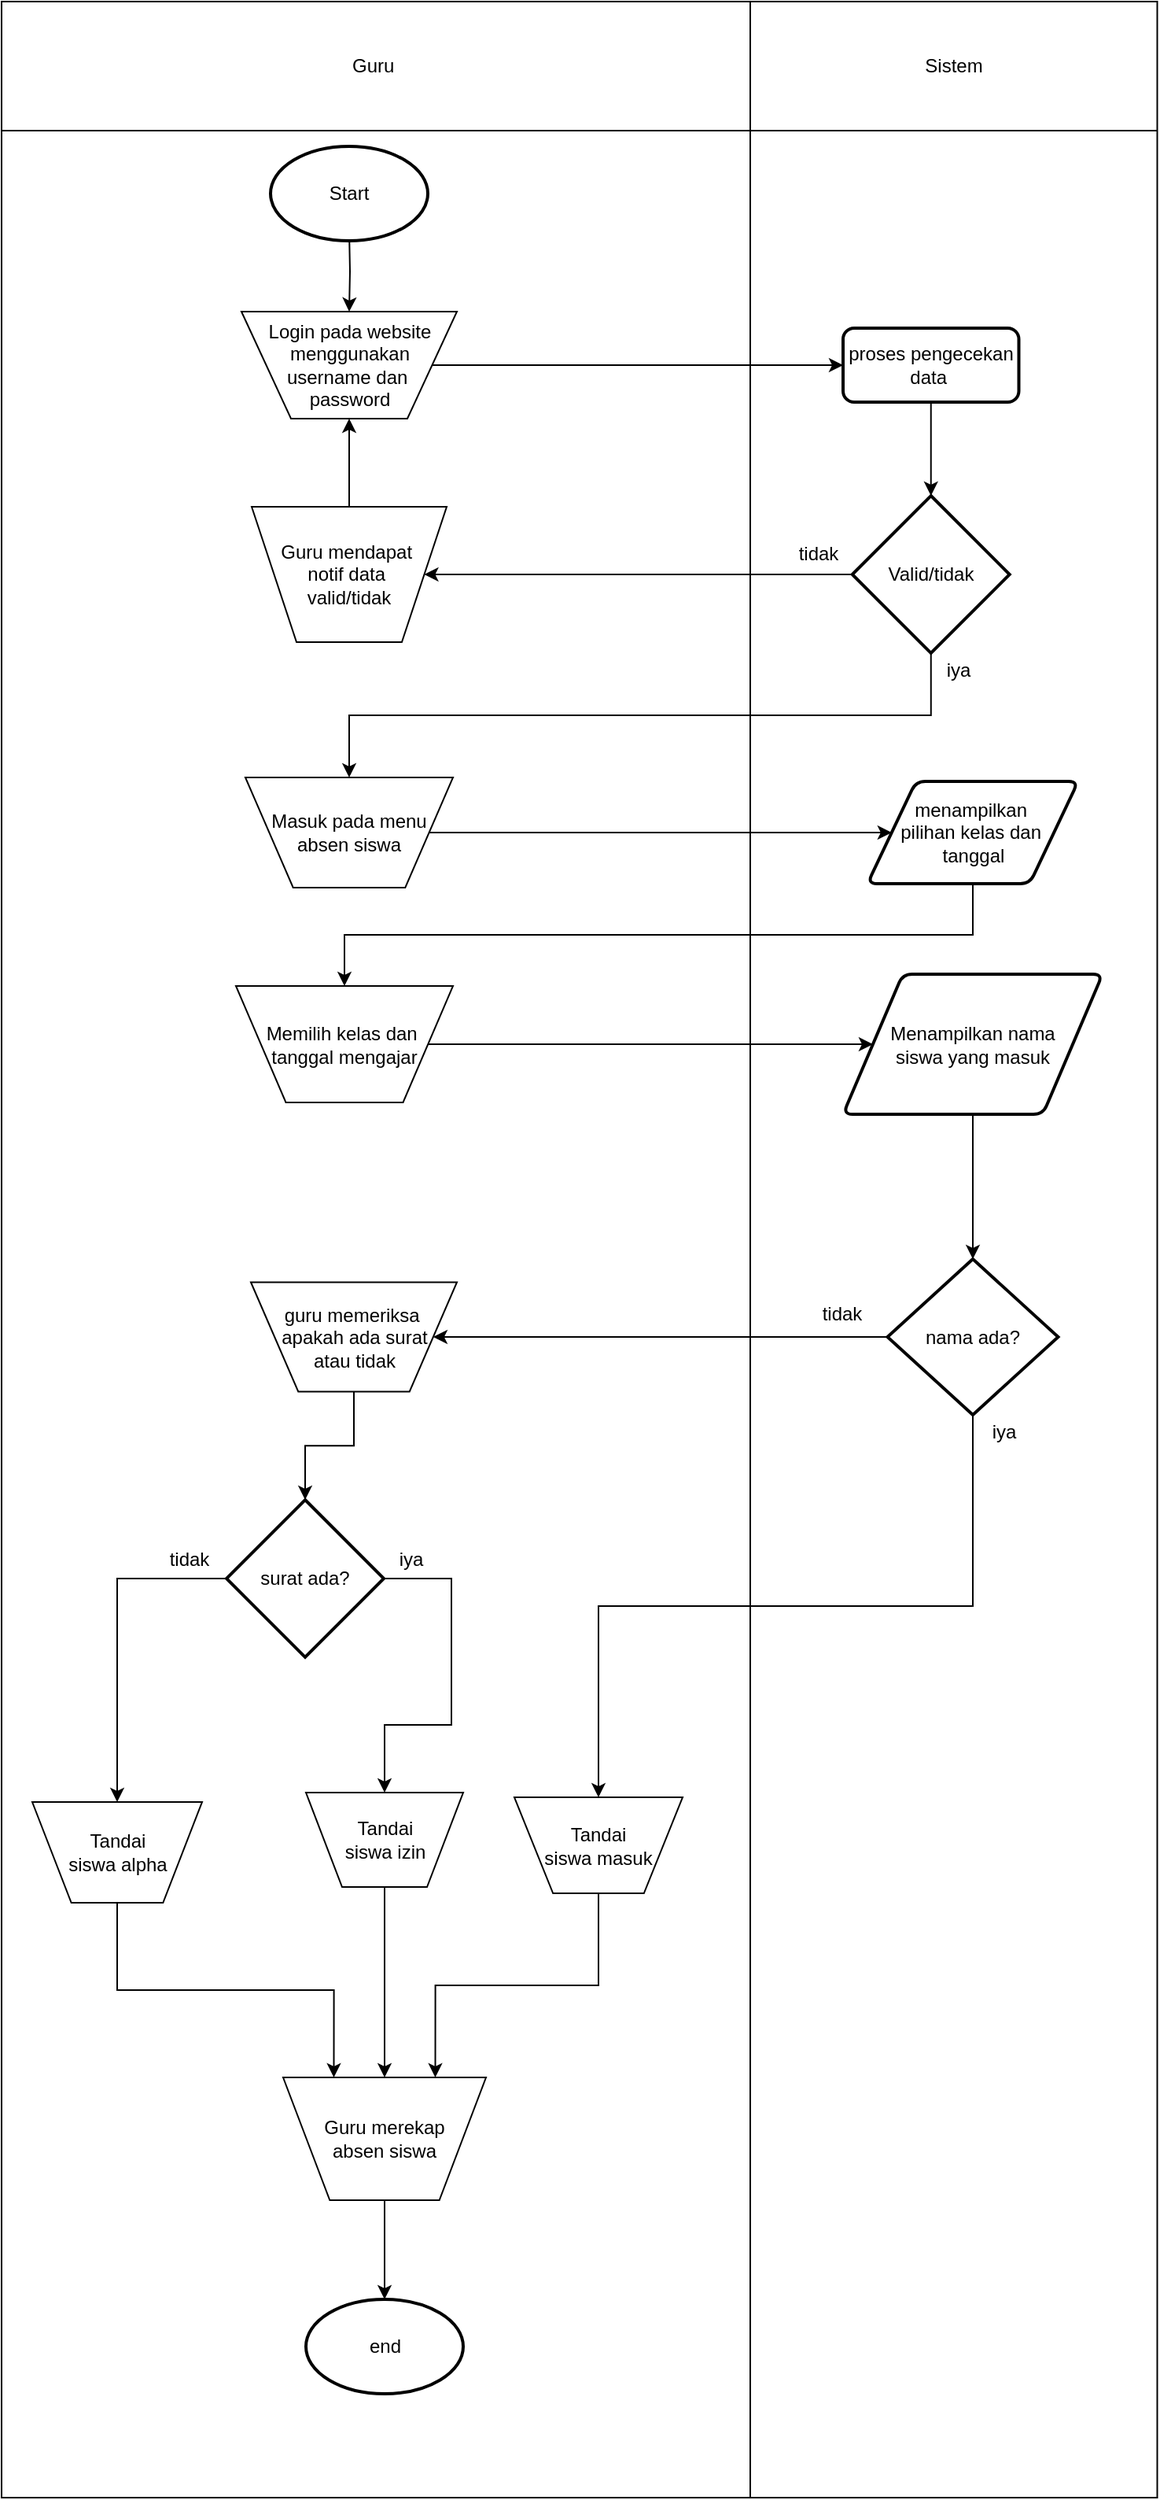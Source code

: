 <mxfile version="20.6.0" type="device"><diagram id="C5RBs43oDa-KdzZeNtuy" name="Page-1"><mxGraphModel dx="1508" dy="888" grid="0" gridSize="10" guides="1" tooltips="1" connect="1" arrows="1" fold="1" page="0" pageScale="1" pageWidth="827" pageHeight="1169" background="#ffffff" math="0" shadow="0"><root><mxCell id="WIyWlLk6GJQsqaUBKTNV-0"/><mxCell id="WIyWlLk6GJQsqaUBKTNV-1" parent="WIyWlLk6GJQsqaUBKTNV-0"/><mxCell id="ISMXXLqB8yMFx91lP_Fx-0" value="" style="shape=table;startSize=0;container=1;collapsible=0;childLayout=tableLayout;" parent="WIyWlLk6GJQsqaUBKTNV-1" vertex="1"><mxGeometry x="-132" y="-7" width="734.75" height="1586" as="geometry"/></mxCell><mxCell id="ISMXXLqB8yMFx91lP_Fx-1" value="" style="shape=tableRow;horizontal=0;startSize=0;swimlaneHead=0;swimlaneBody=0;top=0;left=0;bottom=0;right=0;collapsible=0;dropTarget=0;fillColor=none;points=[[0,0.5],[1,0.5]];portConstraint=eastwest;" parent="ISMXXLqB8yMFx91lP_Fx-0" vertex="1"><mxGeometry width="734.75" height="82" as="geometry"/></mxCell><mxCell id="ISMXXLqB8yMFx91lP_Fx-2" value="Guru&amp;nbsp;" style="shape=partialRectangle;html=1;whiteSpace=wrap;connectable=0;overflow=hidden;fillColor=none;top=0;left=0;bottom=0;right=0;pointerEvents=1;" parent="ISMXXLqB8yMFx91lP_Fx-1" vertex="1"><mxGeometry width="476" height="82" as="geometry"><mxRectangle width="476" height="82" as="alternateBounds"/></mxGeometry></mxCell><mxCell id="ISMXXLqB8yMFx91lP_Fx-3" value="Sistem" style="shape=partialRectangle;html=1;whiteSpace=wrap;connectable=0;overflow=hidden;fillColor=none;top=0;left=0;bottom=0;right=0;pointerEvents=1;" parent="ISMXXLqB8yMFx91lP_Fx-1" vertex="1"><mxGeometry x="476" width="259" height="82" as="geometry"><mxRectangle width="259" height="82" as="alternateBounds"/></mxGeometry></mxCell><mxCell id="ISMXXLqB8yMFx91lP_Fx-4" value="" style="shape=tableRow;horizontal=0;startSize=0;swimlaneHead=0;swimlaneBody=0;top=0;left=0;bottom=0;right=0;collapsible=0;dropTarget=0;fillColor=none;points=[[0,0.5],[1,0.5]];portConstraint=eastwest;" parent="ISMXXLqB8yMFx91lP_Fx-0" vertex="1"><mxGeometry y="82" width="734.75" height="1504" as="geometry"/></mxCell><mxCell id="ISMXXLqB8yMFx91lP_Fx-5" value=",,," style="shape=partialRectangle;html=1;whiteSpace=wrap;connectable=0;overflow=hidden;fillColor=none;top=0;left=0;bottom=0;right=0;pointerEvents=1;" parent="ISMXXLqB8yMFx91lP_Fx-4" vertex="1"><mxGeometry width="476" height="1504" as="geometry"><mxRectangle width="476" height="1504" as="alternateBounds"/></mxGeometry></mxCell><mxCell id="ISMXXLqB8yMFx91lP_Fx-6" value="" style="shape=partialRectangle;html=1;whiteSpace=wrap;connectable=0;overflow=hidden;fillColor=none;top=0;left=0;bottom=0;right=0;pointerEvents=1;" parent="ISMXXLqB8yMFx91lP_Fx-4" vertex="1"><mxGeometry x="476" width="259" height="1504" as="geometry"><mxRectangle width="259" height="1504" as="alternateBounds"/></mxGeometry></mxCell><mxCell id="ISMXXLqB8yMFx91lP_Fx-16" value="" style="edgeStyle=orthogonalEdgeStyle;rounded=0;orthogonalLoop=1;jettySize=auto;html=1;" parent="WIyWlLk6GJQsqaUBKTNV-1" target="ISMXXLqB8yMFx91lP_Fx-8" edge="1"><mxGeometry relative="1" as="geometry"><mxPoint x="89" y="138" as="sourcePoint"/></mxGeometry></mxCell><mxCell id="ISMXXLqB8yMFx91lP_Fx-7" value="Start" style="strokeWidth=2;html=1;shape=mxgraph.flowchart.start_1;whiteSpace=wrap;" parent="WIyWlLk6GJQsqaUBKTNV-1" vertex="1"><mxGeometry x="39" y="85" width="100" height="60" as="geometry"/></mxCell><mxCell id="ISMXXLqB8yMFx91lP_Fx-36" style="edgeStyle=orthogonalEdgeStyle;rounded=0;orthogonalLoop=1;jettySize=auto;html=1;exitX=1;exitY=0.5;exitDx=0;exitDy=0;entryX=0;entryY=0.5;entryDx=0;entryDy=0;" parent="WIyWlLk6GJQsqaUBKTNV-1" source="ISMXXLqB8yMFx91lP_Fx-8" target="ISMXXLqB8yMFx91lP_Fx-34" edge="1"><mxGeometry relative="1" as="geometry"/></mxCell><mxCell id="ISMXXLqB8yMFx91lP_Fx-8" value="Login pada website&lt;br&gt;menggunakan&lt;br&gt;username dan&amp;nbsp;&lt;br&gt;password" style="verticalLabelPosition=middle;verticalAlign=middle;html=1;shape=trapezoid;perimeter=trapezoidPerimeter;whiteSpace=wrap;size=0.23;arcSize=10;flipV=1;labelPosition=center;align=center;" parent="WIyWlLk6GJQsqaUBKTNV-1" vertex="1"><mxGeometry x="20.5" y="190" width="137" height="68" as="geometry"/></mxCell><mxCell id="ISMXXLqB8yMFx91lP_Fx-19" style="edgeStyle=orthogonalEdgeStyle;rounded=0;orthogonalLoop=1;jettySize=auto;html=1;exitX=1;exitY=0.5;exitDx=0;exitDy=0;" parent="WIyWlLk6GJQsqaUBKTNV-1" source="ISMXXLqB8yMFx91lP_Fx-9" target="ISMXXLqB8yMFx91lP_Fx-10" edge="1"><mxGeometry relative="1" as="geometry"/></mxCell><mxCell id="ISMXXLqB8yMFx91lP_Fx-9" value="Masuk pada menu&lt;br&gt;absen siswa" style="verticalLabelPosition=middle;verticalAlign=middle;html=1;shape=trapezoid;perimeter=trapezoidPerimeter;whiteSpace=wrap;size=0.23;arcSize=10;flipV=1;labelPosition=center;align=center;" parent="WIyWlLk6GJQsqaUBKTNV-1" vertex="1"><mxGeometry x="23" y="486" width="132" height="70" as="geometry"/></mxCell><mxCell id="ISMXXLqB8yMFx91lP_Fx-22" style="edgeStyle=orthogonalEdgeStyle;rounded=0;orthogonalLoop=1;jettySize=auto;html=1;exitX=0.5;exitY=1;exitDx=0;exitDy=0;" parent="WIyWlLk6GJQsqaUBKTNV-1" source="ISMXXLqB8yMFx91lP_Fx-10" target="ISMXXLqB8yMFx91lP_Fx-11" edge="1"><mxGeometry relative="1" as="geometry"/></mxCell><mxCell id="ISMXXLqB8yMFx91lP_Fx-10" value="menampilkan&amp;nbsp;&lt;br&gt;pilihan kelas dan&amp;nbsp;&lt;br&gt;tanggal" style="shape=parallelogram;html=1;strokeWidth=2;perimeter=parallelogramPerimeter;whiteSpace=wrap;rounded=1;arcSize=12;size=0.23;" parent="WIyWlLk6GJQsqaUBKTNV-1" vertex="1"><mxGeometry x="418.5" y="488.5" width="134" height="65" as="geometry"/></mxCell><mxCell id="ISMXXLqB8yMFx91lP_Fx-23" style="edgeStyle=orthogonalEdgeStyle;rounded=0;orthogonalLoop=1;jettySize=auto;html=1;exitX=1;exitY=0.5;exitDx=0;exitDy=0;" parent="WIyWlLk6GJQsqaUBKTNV-1" source="ISMXXLqB8yMFx91lP_Fx-11" target="ISMXXLqB8yMFx91lP_Fx-12" edge="1"><mxGeometry relative="1" as="geometry"/></mxCell><mxCell id="ISMXXLqB8yMFx91lP_Fx-11" value="Memilih kelas dan&amp;nbsp;&lt;br&gt;tanggal mengajar" style="verticalLabelPosition=middle;verticalAlign=middle;html=1;shape=trapezoid;perimeter=trapezoidPerimeter;whiteSpace=wrap;size=0.23;arcSize=10;flipV=1;labelPosition=center;align=center;" parent="WIyWlLk6GJQsqaUBKTNV-1" vertex="1"><mxGeometry x="17" y="618.5" width="138" height="74" as="geometry"/></mxCell><mxCell id="ISMXXLqB8yMFx91lP_Fx-24" style="edgeStyle=orthogonalEdgeStyle;rounded=0;orthogonalLoop=1;jettySize=auto;html=1;exitX=0.5;exitY=1;exitDx=0;exitDy=0;entryX=0.5;entryY=0;entryDx=0;entryDy=0;entryPerimeter=0;" parent="WIyWlLk6GJQsqaUBKTNV-1" source="ISMXXLqB8yMFx91lP_Fx-12" target="ISMXXLqB8yMFx91lP_Fx-13" edge="1"><mxGeometry relative="1" as="geometry"/></mxCell><mxCell id="ISMXXLqB8yMFx91lP_Fx-12" value="Menampilkan nama &lt;br&gt;siswa&amp;nbsp;yang masuk" style="shape=parallelogram;html=1;strokeWidth=2;perimeter=parallelogramPerimeter;whiteSpace=wrap;rounded=1;arcSize=12;size=0.23;" parent="WIyWlLk6GJQsqaUBKTNV-1" vertex="1"><mxGeometry x="403" y="611" width="165" height="89" as="geometry"/></mxCell><mxCell id="ISMXXLqB8yMFx91lP_Fx-25" style="edgeStyle=orthogonalEdgeStyle;rounded=0;orthogonalLoop=1;jettySize=auto;html=1;exitX=0;exitY=0.5;exitDx=0;exitDy=0;exitPerimeter=0;entryX=1;entryY=0.5;entryDx=0;entryDy=0;" parent="WIyWlLk6GJQsqaUBKTNV-1" source="ISMXXLqB8yMFx91lP_Fx-13" target="ISMXXLqB8yMFx91lP_Fx-14" edge="1"><mxGeometry relative="1" as="geometry"/></mxCell><mxCell id="ISMXXLqB8yMFx91lP_Fx-42" style="edgeStyle=orthogonalEdgeStyle;rounded=0;orthogonalLoop=1;jettySize=auto;html=1;exitX=0.5;exitY=1;exitDx=0;exitDy=0;exitPerimeter=0;entryX=0.5;entryY=0;entryDx=0;entryDy=0;" parent="WIyWlLk6GJQsqaUBKTNV-1" source="ISMXXLqB8yMFx91lP_Fx-13" target="ISMXXLqB8yMFx91lP_Fx-33" edge="1"><mxGeometry relative="1" as="geometry"/></mxCell><mxCell id="ISMXXLqB8yMFx91lP_Fx-13" value="nama ada?" style="strokeWidth=2;html=1;shape=mxgraph.flowchart.decision;whiteSpace=wrap;" parent="WIyWlLk6GJQsqaUBKTNV-1" vertex="1"><mxGeometry x="431.25" y="792" width="108.5" height="99" as="geometry"/></mxCell><mxCell id="ISMXXLqB8yMFx91lP_Fx-26" style="edgeStyle=orthogonalEdgeStyle;rounded=0;orthogonalLoop=1;jettySize=auto;html=1;exitX=0.5;exitY=1;exitDx=0;exitDy=0;entryX=0.5;entryY=0;entryDx=0;entryDy=0;entryPerimeter=0;" parent="WIyWlLk6GJQsqaUBKTNV-1" source="ISMXXLqB8yMFx91lP_Fx-14" target="ISMXXLqB8yMFx91lP_Fx-15" edge="1"><mxGeometry relative="1" as="geometry"/></mxCell><mxCell id="ISMXXLqB8yMFx91lP_Fx-14" value="guru memeriksa&amp;nbsp;&lt;br&gt;apakah ada surat&lt;br&gt;atau tidak" style="verticalLabelPosition=middle;verticalAlign=middle;html=1;shape=trapezoid;perimeter=trapezoidPerimeter;whiteSpace=wrap;size=0.23;arcSize=10;flipV=1;labelPosition=center;align=center;" parent="WIyWlLk6GJQsqaUBKTNV-1" vertex="1"><mxGeometry x="26.5" y="806.75" width="131" height="69.5" as="geometry"/></mxCell><mxCell id="ISMXXLqB8yMFx91lP_Fx-30" style="edgeStyle=orthogonalEdgeStyle;rounded=0;orthogonalLoop=1;jettySize=auto;html=1;exitX=1;exitY=0.5;exitDx=0;exitDy=0;exitPerimeter=0;entryX=0.5;entryY=0;entryDx=0;entryDy=0;" parent="WIyWlLk6GJQsqaUBKTNV-1" source="ISMXXLqB8yMFx91lP_Fx-15" target="ISMXXLqB8yMFx91lP_Fx-29" edge="1"><mxGeometry relative="1" as="geometry"><mxPoint x="176.5" y="1139" as="targetPoint"/><Array as="points"><mxPoint x="154" y="995"/><mxPoint x="154" y="1088"/><mxPoint x="112" y="1088"/></Array></mxGeometry></mxCell><mxCell id="ISMXXLqB8yMFx91lP_Fx-31" style="edgeStyle=orthogonalEdgeStyle;rounded=0;orthogonalLoop=1;jettySize=auto;html=1;exitX=0;exitY=0.5;exitDx=0;exitDy=0;exitPerimeter=0;entryX=0.5;entryY=0;entryDx=0;entryDy=0;" parent="WIyWlLk6GJQsqaUBKTNV-1" source="ISMXXLqB8yMFx91lP_Fx-15" target="ISMXXLqB8yMFx91lP_Fx-28" edge="1"><mxGeometry relative="1" as="geometry"/></mxCell><mxCell id="CeoXu0PI3NouAYuK2j0l-1" style="edgeStyle=orthogonalEdgeStyle;rounded=0;orthogonalLoop=1;jettySize=auto;html=1;exitX=0.5;exitY=0;exitDx=0;exitDy=0;exitPerimeter=0;" parent="WIyWlLk6GJQsqaUBKTNV-1" source="ISMXXLqB8yMFx91lP_Fx-15" edge="1"><mxGeometry relative="1" as="geometry"><mxPoint x="61" y="987" as="targetPoint"/></mxGeometry></mxCell><mxCell id="ISMXXLqB8yMFx91lP_Fx-15" value="surat ada?" style="strokeWidth=2;html=1;shape=mxgraph.flowchart.decision;whiteSpace=wrap;" parent="WIyWlLk6GJQsqaUBKTNV-1" vertex="1"><mxGeometry x="11" y="945" width="100" height="100" as="geometry"/></mxCell><mxCell id="ISMXXLqB8yMFx91lP_Fx-45" style="edgeStyle=orthogonalEdgeStyle;rounded=0;orthogonalLoop=1;jettySize=auto;html=1;exitX=0.5;exitY=1;exitDx=0;exitDy=0;entryX=0.25;entryY=0;entryDx=0;entryDy=0;" parent="WIyWlLk6GJQsqaUBKTNV-1" source="ISMXXLqB8yMFx91lP_Fx-28" target="ISMXXLqB8yMFx91lP_Fx-32" edge="1"><mxGeometry relative="1" as="geometry"><mxPoint x="104" y="1307" as="targetPoint"/></mxGeometry></mxCell><mxCell id="ISMXXLqB8yMFx91lP_Fx-28" value="Tandai&lt;br&gt;siswa alpha" style="verticalLabelPosition=middle;verticalAlign=middle;html=1;shape=trapezoid;perimeter=trapezoidPerimeter;whiteSpace=wrap;size=0.23;arcSize=10;flipV=1;labelPosition=center;align=center;" parent="WIyWlLk6GJQsqaUBKTNV-1" vertex="1"><mxGeometry x="-112.5" y="1137" width="108" height="64" as="geometry"/></mxCell><mxCell id="ISMXXLqB8yMFx91lP_Fx-44" style="edgeStyle=orthogonalEdgeStyle;rounded=0;orthogonalLoop=1;jettySize=auto;html=1;exitX=0.5;exitY=1;exitDx=0;exitDy=0;entryX=0.5;entryY=0;entryDx=0;entryDy=0;" parent="WIyWlLk6GJQsqaUBKTNV-1" source="ISMXXLqB8yMFx91lP_Fx-29" target="ISMXXLqB8yMFx91lP_Fx-32" edge="1"><mxGeometry relative="1" as="geometry"/></mxCell><mxCell id="ISMXXLqB8yMFx91lP_Fx-29" value="Tandai&lt;br&gt;siswa izin" style="verticalLabelPosition=middle;verticalAlign=middle;html=1;shape=trapezoid;perimeter=trapezoidPerimeter;whiteSpace=wrap;size=0.23;arcSize=10;flipV=1;labelPosition=center;align=center;" parent="WIyWlLk6GJQsqaUBKTNV-1" vertex="1"><mxGeometry x="61.5" y="1131" width="100" height="60" as="geometry"/></mxCell><mxCell id="ISMXXLqB8yMFx91lP_Fx-47" value="" style="edgeStyle=orthogonalEdgeStyle;rounded=0;orthogonalLoop=1;jettySize=auto;html=1;" parent="WIyWlLk6GJQsqaUBKTNV-1" source="ISMXXLqB8yMFx91lP_Fx-32" target="ISMXXLqB8yMFx91lP_Fx-46" edge="1"><mxGeometry relative="1" as="geometry"/></mxCell><mxCell id="ISMXXLqB8yMFx91lP_Fx-32" value="Guru merekap&lt;br&gt;absen siswa" style="verticalLabelPosition=middle;verticalAlign=middle;html=1;shape=trapezoid;perimeter=trapezoidPerimeter;whiteSpace=wrap;size=0.23;arcSize=10;flipV=1;labelPosition=center;align=center;" parent="WIyWlLk6GJQsqaUBKTNV-1" vertex="1"><mxGeometry x="47" y="1312" width="129" height="78" as="geometry"/></mxCell><mxCell id="ISMXXLqB8yMFx91lP_Fx-48" style="edgeStyle=orthogonalEdgeStyle;rounded=0;orthogonalLoop=1;jettySize=auto;html=1;exitX=0.5;exitY=1;exitDx=0;exitDy=0;entryX=0.75;entryY=0;entryDx=0;entryDy=0;" parent="WIyWlLk6GJQsqaUBKTNV-1" source="ISMXXLqB8yMFx91lP_Fx-33" target="ISMXXLqB8yMFx91lP_Fx-32" edge="1"><mxGeometry relative="1" as="geometry"/></mxCell><mxCell id="ISMXXLqB8yMFx91lP_Fx-33" value="Tandai&lt;br&gt;siswa masuk" style="verticalLabelPosition=middle;verticalAlign=middle;html=1;shape=trapezoid;perimeter=trapezoidPerimeter;whiteSpace=wrap;size=0.23;arcSize=10;flipV=1;labelPosition=center;align=center;" parent="WIyWlLk6GJQsqaUBKTNV-1" vertex="1"><mxGeometry x="194" y="1134" width="107" height="61" as="geometry"/></mxCell><mxCell id="ISMXXLqB8yMFx91lP_Fx-37" style="edgeStyle=orthogonalEdgeStyle;rounded=0;orthogonalLoop=1;jettySize=auto;html=1;exitX=0.5;exitY=1;exitDx=0;exitDy=0;" parent="WIyWlLk6GJQsqaUBKTNV-1" source="ISMXXLqB8yMFx91lP_Fx-34" target="ISMXXLqB8yMFx91lP_Fx-35" edge="1"><mxGeometry relative="1" as="geometry"/></mxCell><mxCell id="ISMXXLqB8yMFx91lP_Fx-34" value="proses pengecekan&lt;br&gt;data&amp;nbsp;" style="rounded=1;whiteSpace=wrap;html=1;absoluteArcSize=1;arcSize=14;strokeWidth=2;" parent="WIyWlLk6GJQsqaUBKTNV-1" vertex="1"><mxGeometry x="403" y="200.5" width="111.75" height="47" as="geometry"/></mxCell><mxCell id="ISMXXLqB8yMFx91lP_Fx-39" style="edgeStyle=orthogonalEdgeStyle;rounded=0;orthogonalLoop=1;jettySize=auto;html=1;exitX=0;exitY=0.5;exitDx=0;exitDy=0;exitPerimeter=0;entryX=1;entryY=0.5;entryDx=0;entryDy=0;" parent="WIyWlLk6GJQsqaUBKTNV-1" source="ISMXXLqB8yMFx91lP_Fx-35" target="ISMXXLqB8yMFx91lP_Fx-38" edge="1"><mxGeometry relative="1" as="geometry"/></mxCell><mxCell id="ISMXXLqB8yMFx91lP_Fx-41" style="edgeStyle=orthogonalEdgeStyle;rounded=0;orthogonalLoop=1;jettySize=auto;html=1;exitX=0.5;exitY=1;exitDx=0;exitDy=0;exitPerimeter=0;" parent="WIyWlLk6GJQsqaUBKTNV-1" source="ISMXXLqB8yMFx91lP_Fx-35" target="ISMXXLqB8yMFx91lP_Fx-9" edge="1"><mxGeometry relative="1" as="geometry"/></mxCell><mxCell id="ISMXXLqB8yMFx91lP_Fx-35" value="Valid/tidak" style="strokeWidth=2;html=1;shape=mxgraph.flowchart.decision;whiteSpace=wrap;" parent="WIyWlLk6GJQsqaUBKTNV-1" vertex="1"><mxGeometry x="408.88" y="307" width="100" height="100" as="geometry"/></mxCell><mxCell id="ISMXXLqB8yMFx91lP_Fx-40" style="edgeStyle=orthogonalEdgeStyle;rounded=0;orthogonalLoop=1;jettySize=auto;html=1;exitX=0.5;exitY=0;exitDx=0;exitDy=0;entryX=0.5;entryY=1;entryDx=0;entryDy=0;" parent="WIyWlLk6GJQsqaUBKTNV-1" source="ISMXXLqB8yMFx91lP_Fx-38" target="ISMXXLqB8yMFx91lP_Fx-8" edge="1"><mxGeometry relative="1" as="geometry"/></mxCell><mxCell id="ISMXXLqB8yMFx91lP_Fx-38" value="Guru mendapat&amp;nbsp;&lt;br&gt;notif data&amp;nbsp;&lt;br&gt;valid/tidak" style="verticalLabelPosition=middle;verticalAlign=middle;html=1;shape=trapezoid;perimeter=trapezoidPerimeter;whiteSpace=wrap;size=0.23;arcSize=10;flipV=1;labelPosition=center;align=center;" parent="WIyWlLk6GJQsqaUBKTNV-1" vertex="1"><mxGeometry x="27" y="314" width="124" height="86" as="geometry"/></mxCell><mxCell id="ISMXXLqB8yMFx91lP_Fx-46" value="end" style="strokeWidth=2;html=1;shape=mxgraph.flowchart.start_1;whiteSpace=wrap;" parent="WIyWlLk6GJQsqaUBKTNV-1" vertex="1"><mxGeometry x="61.5" y="1453" width="100" height="60" as="geometry"/></mxCell><mxCell id="ISMXXLqB8yMFx91lP_Fx-49" value="iya" style="text;html=1;resizable=0;autosize=1;align=center;verticalAlign=middle;points=[];fillColor=none;strokeColor=none;rounded=0;" parent="WIyWlLk6GJQsqaUBKTNV-1" vertex="1"><mxGeometry x="488" y="889" width="33" height="26" as="geometry"/></mxCell><mxCell id="ISMXXLqB8yMFx91lP_Fx-51" value="tidak" style="text;html=1;resizable=0;autosize=1;align=center;verticalAlign=middle;points=[];fillColor=none;strokeColor=none;rounded=0;" parent="WIyWlLk6GJQsqaUBKTNV-1" vertex="1"><mxGeometry x="380.5" y="814" width="43" height="26" as="geometry"/></mxCell><mxCell id="ISMXXLqB8yMFx91lP_Fx-52" value="tidak" style="text;html=1;resizable=0;autosize=1;align=center;verticalAlign=middle;points=[];fillColor=none;strokeColor=none;rounded=0;" parent="WIyWlLk6GJQsqaUBKTNV-1" vertex="1"><mxGeometry x="-35" y="970" width="43" height="26" as="geometry"/></mxCell><mxCell id="ISMXXLqB8yMFx91lP_Fx-53" value="iya" style="text;html=1;resizable=0;autosize=1;align=center;verticalAlign=middle;points=[];fillColor=none;strokeColor=none;rounded=0;" parent="WIyWlLk6GJQsqaUBKTNV-1" vertex="1"><mxGeometry x="111" y="970" width="33" height="26" as="geometry"/></mxCell><mxCell id="ISMXXLqB8yMFx91lP_Fx-55" value="tidak" style="text;html=1;resizable=0;autosize=1;align=center;verticalAlign=middle;points=[];fillColor=none;strokeColor=none;rounded=0;" parent="WIyWlLk6GJQsqaUBKTNV-1" vertex="1"><mxGeometry x="365.88" y="331" width="43" height="26" as="geometry"/></mxCell><mxCell id="ISMXXLqB8yMFx91lP_Fx-56" value="iya" style="text;html=1;resizable=0;autosize=1;align=center;verticalAlign=middle;points=[];fillColor=none;strokeColor=none;rounded=0;" parent="WIyWlLk6GJQsqaUBKTNV-1" vertex="1"><mxGeometry x="459" y="405" width="33" height="26" as="geometry"/></mxCell></root></mxGraphModel></diagram></mxfile>